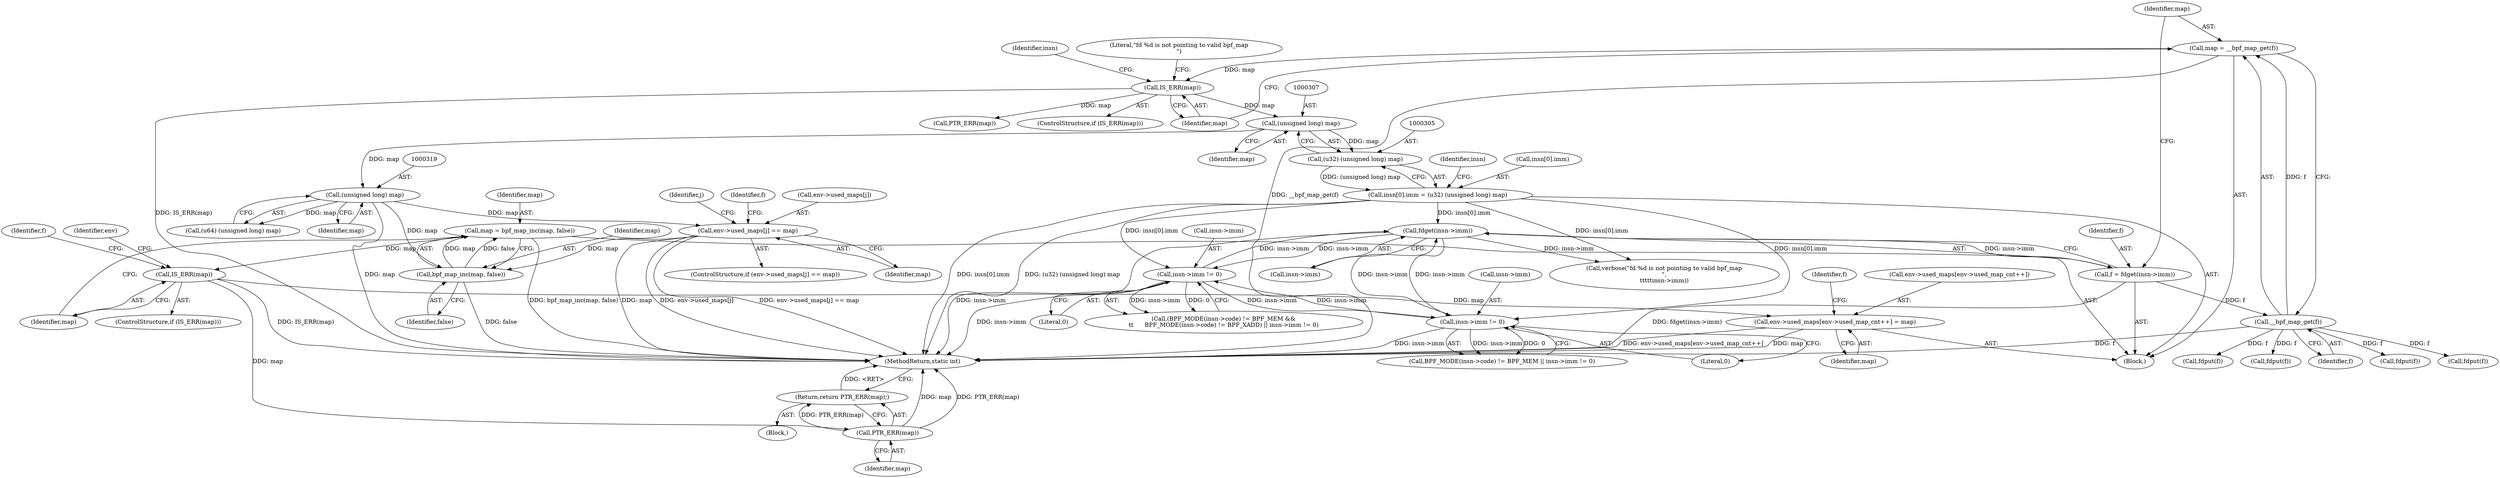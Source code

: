 digraph "0_linux_92117d8443bc5afacc8d5ba82e541946310f106e_4@pointer" {
"1000357" [label="(Call,map = bpf_map_inc(map, false))"];
"1000359" [label="(Call,bpf_map_inc(map, false))"];
"1000334" [label="(Call,env->used_maps[j] == map)"];
"1000318" [label="(Call,(unsigned long) map)"];
"1000306" [label="(Call,(unsigned long) map)"];
"1000287" [label="(Call,IS_ERR(map))"];
"1000282" [label="(Call,map = __bpf_map_get(f))"];
"1000284" [label="(Call,__bpf_map_get(f))"];
"1000276" [label="(Call,f = fdget(insn->imm))"];
"1000278" [label="(Call,fdget(insn->imm))"];
"1000187" [label="(Call,insn->imm != 0)"];
"1000298" [label="(Call,insn[0].imm = (u32) (unsigned long) map)"];
"1000304" [label="(Call,(u32) (unsigned long) map)"];
"1000154" [label="(Call,insn->imm != 0)"];
"1000363" [label="(Call,IS_ERR(map))"];
"1000369" [label="(Call,PTR_ERR(map))"];
"1000368" [label="(Return,return PTR_ERR(map);)"];
"1000371" [label="(Call,env->used_maps[env->used_map_cnt++] = map)"];
"1000306" [label="(Call,(unsigned long) map)"];
"1000283" [label="(Identifier,map)"];
"1000301" [label="(Identifier,insn)"];
"1000318" [label="(Call,(unsigned long) map)"];
"1000381" [label="(Call,fdput(f))"];
"1000342" [label="(Call,fdput(f))"];
"1000340" [label="(Identifier,map)"];
"1000278" [label="(Call,fdget(insn->imm))"];
"1000277" [label="(Identifier,f)"];
"1000187" [label="(Call,insn->imm != 0)"];
"1000343" [label="(Identifier,f)"];
"1000276" [label="(Call,f = fdget(insn->imm))"];
"1000360" [label="(Identifier,map)"];
"1000382" [label="(Identifier,f)"];
"1000282" [label="(Call,map = __bpf_map_get(f))"];
"1000288" [label="(Identifier,map)"];
"1000147" [label="(Call,BPF_MODE(insn->code) != BPF_MEM || insn->imm != 0)"];
"1000158" [label="(Literal,0)"];
"1000296" [label="(Call,PTR_ERR(map))"];
"1000290" [label="(Call,verbose(\"fd %d is not pointing to valid bpf_map\n\",\n\t\t\t\t\tinsn->imm))"];
"1000363" [label="(Call,IS_ERR(map))"];
"1000352" [label="(Call,fdput(f))"];
"1000372" [label="(Call,env->used_maps[env->used_map_cnt++])"];
"1000335" [label="(Call,env->used_maps[j])"];
"1000358" [label="(Identifier,map)"];
"1000359" [label="(Call,bpf_map_inc(map, false))"];
"1000291" [label="(Literal,\"fd %d is not pointing to valid bpf_map\n\")"];
"1000299" [label="(Call,insn[0].imm)"];
"1000279" [label="(Call,insn->imm)"];
"1000298" [label="(Call,insn[0].imm = (u32) (unsigned long) map)"];
"1000365" [label="(Block,)"];
"1000380" [label="(Identifier,map)"];
"1000357" [label="(Call,map = bpf_map_inc(map, false))"];
"1000371" [label="(Call,env->used_maps[env->used_map_cnt++] = map)"];
"1000334" [label="(Call,env->used_maps[j] == map)"];
"1000308" [label="(Identifier,map)"];
"1000304" [label="(Call,(u32) (unsigned long) map)"];
"1000286" [label="(ControlStructure,if (IS_ERR(map)))"];
"1000284" [label="(Call,__bpf_map_get(f))"];
"1000390" [label="(MethodReturn,static int)"];
"1000188" [label="(Call,insn->imm)"];
"1000210" [label="(Block,)"];
"1000312" [label="(Identifier,insn)"];
"1000369" [label="(Call,PTR_ERR(map))"];
"1000370" [label="(Identifier,map)"];
"1000362" [label="(ControlStructure,if (IS_ERR(map)))"];
"1000285" [label="(Identifier,f)"];
"1000374" [label="(Identifier,env)"];
"1000154" [label="(Call,insn->imm != 0)"];
"1000155" [label="(Call,insn->imm)"];
"1000320" [label="(Identifier,map)"];
"1000361" [label="(Identifier,false)"];
"1000368" [label="(Return,return PTR_ERR(map);)"];
"1000316" [label="(Call,(u64) (unsigned long) map)"];
"1000366" [label="(Call,fdput(f))"];
"1000367" [label="(Identifier,f)"];
"1000191" [label="(Literal,0)"];
"1000287" [label="(Call,IS_ERR(map))"];
"1000173" [label="(Call,(BPF_MODE(insn->code) != BPF_MEM &&\n\t\t      BPF_MODE(insn->code) != BPF_XADD) || insn->imm != 0)"];
"1000332" [label="(Identifier,j)"];
"1000333" [label="(ControlStructure,if (env->used_maps[j] == map))"];
"1000364" [label="(Identifier,map)"];
"1000357" -> "1000210"  [label="AST: "];
"1000357" -> "1000359"  [label="CFG: "];
"1000358" -> "1000357"  [label="AST: "];
"1000359" -> "1000357"  [label="AST: "];
"1000364" -> "1000357"  [label="CFG: "];
"1000357" -> "1000390"  [label="DDG: bpf_map_inc(map, false)"];
"1000359" -> "1000357"  [label="DDG: map"];
"1000359" -> "1000357"  [label="DDG: false"];
"1000357" -> "1000363"  [label="DDG: map"];
"1000359" -> "1000361"  [label="CFG: "];
"1000360" -> "1000359"  [label="AST: "];
"1000361" -> "1000359"  [label="AST: "];
"1000359" -> "1000390"  [label="DDG: false"];
"1000334" -> "1000359"  [label="DDG: map"];
"1000318" -> "1000359"  [label="DDG: map"];
"1000334" -> "1000333"  [label="AST: "];
"1000334" -> "1000340"  [label="CFG: "];
"1000335" -> "1000334"  [label="AST: "];
"1000340" -> "1000334"  [label="AST: "];
"1000343" -> "1000334"  [label="CFG: "];
"1000332" -> "1000334"  [label="CFG: "];
"1000334" -> "1000390"  [label="DDG: env->used_maps[j] == map"];
"1000334" -> "1000390"  [label="DDG: map"];
"1000334" -> "1000390"  [label="DDG: env->used_maps[j]"];
"1000318" -> "1000334"  [label="DDG: map"];
"1000318" -> "1000316"  [label="AST: "];
"1000318" -> "1000320"  [label="CFG: "];
"1000319" -> "1000318"  [label="AST: "];
"1000320" -> "1000318"  [label="AST: "];
"1000316" -> "1000318"  [label="CFG: "];
"1000318" -> "1000390"  [label="DDG: map"];
"1000318" -> "1000316"  [label="DDG: map"];
"1000306" -> "1000318"  [label="DDG: map"];
"1000306" -> "1000304"  [label="AST: "];
"1000306" -> "1000308"  [label="CFG: "];
"1000307" -> "1000306"  [label="AST: "];
"1000308" -> "1000306"  [label="AST: "];
"1000304" -> "1000306"  [label="CFG: "];
"1000306" -> "1000304"  [label="DDG: map"];
"1000287" -> "1000306"  [label="DDG: map"];
"1000287" -> "1000286"  [label="AST: "];
"1000287" -> "1000288"  [label="CFG: "];
"1000288" -> "1000287"  [label="AST: "];
"1000291" -> "1000287"  [label="CFG: "];
"1000301" -> "1000287"  [label="CFG: "];
"1000287" -> "1000390"  [label="DDG: IS_ERR(map)"];
"1000282" -> "1000287"  [label="DDG: map"];
"1000287" -> "1000296"  [label="DDG: map"];
"1000282" -> "1000210"  [label="AST: "];
"1000282" -> "1000284"  [label="CFG: "];
"1000283" -> "1000282"  [label="AST: "];
"1000284" -> "1000282"  [label="AST: "];
"1000288" -> "1000282"  [label="CFG: "];
"1000282" -> "1000390"  [label="DDG: __bpf_map_get(f)"];
"1000284" -> "1000282"  [label="DDG: f"];
"1000284" -> "1000285"  [label="CFG: "];
"1000285" -> "1000284"  [label="AST: "];
"1000284" -> "1000390"  [label="DDG: f"];
"1000276" -> "1000284"  [label="DDG: f"];
"1000284" -> "1000342"  [label="DDG: f"];
"1000284" -> "1000352"  [label="DDG: f"];
"1000284" -> "1000366"  [label="DDG: f"];
"1000284" -> "1000381"  [label="DDG: f"];
"1000276" -> "1000210"  [label="AST: "];
"1000276" -> "1000278"  [label="CFG: "];
"1000277" -> "1000276"  [label="AST: "];
"1000278" -> "1000276"  [label="AST: "];
"1000283" -> "1000276"  [label="CFG: "];
"1000276" -> "1000390"  [label="DDG: fdget(insn->imm)"];
"1000278" -> "1000276"  [label="DDG: insn->imm"];
"1000278" -> "1000279"  [label="CFG: "];
"1000279" -> "1000278"  [label="AST: "];
"1000278" -> "1000390"  [label="DDG: insn->imm"];
"1000278" -> "1000154"  [label="DDG: insn->imm"];
"1000278" -> "1000187"  [label="DDG: insn->imm"];
"1000187" -> "1000278"  [label="DDG: insn->imm"];
"1000298" -> "1000278"  [label="DDG: insn[0].imm"];
"1000154" -> "1000278"  [label="DDG: insn->imm"];
"1000278" -> "1000290"  [label="DDG: insn->imm"];
"1000187" -> "1000173"  [label="AST: "];
"1000187" -> "1000191"  [label="CFG: "];
"1000188" -> "1000187"  [label="AST: "];
"1000191" -> "1000187"  [label="AST: "];
"1000173" -> "1000187"  [label="CFG: "];
"1000187" -> "1000390"  [label="DDG: insn->imm"];
"1000187" -> "1000154"  [label="DDG: insn->imm"];
"1000187" -> "1000173"  [label="DDG: insn->imm"];
"1000187" -> "1000173"  [label="DDG: 0"];
"1000298" -> "1000187"  [label="DDG: insn[0].imm"];
"1000154" -> "1000187"  [label="DDG: insn->imm"];
"1000298" -> "1000210"  [label="AST: "];
"1000298" -> "1000304"  [label="CFG: "];
"1000299" -> "1000298"  [label="AST: "];
"1000304" -> "1000298"  [label="AST: "];
"1000312" -> "1000298"  [label="CFG: "];
"1000298" -> "1000390"  [label="DDG: (u32) (unsigned long) map"];
"1000298" -> "1000390"  [label="DDG: insn[0].imm"];
"1000298" -> "1000154"  [label="DDG: insn[0].imm"];
"1000298" -> "1000290"  [label="DDG: insn[0].imm"];
"1000304" -> "1000298"  [label="DDG: (unsigned long) map"];
"1000305" -> "1000304"  [label="AST: "];
"1000154" -> "1000147"  [label="AST: "];
"1000154" -> "1000158"  [label="CFG: "];
"1000155" -> "1000154"  [label="AST: "];
"1000158" -> "1000154"  [label="AST: "];
"1000147" -> "1000154"  [label="CFG: "];
"1000154" -> "1000390"  [label="DDG: insn->imm"];
"1000154" -> "1000147"  [label="DDG: insn->imm"];
"1000154" -> "1000147"  [label="DDG: 0"];
"1000363" -> "1000362"  [label="AST: "];
"1000363" -> "1000364"  [label="CFG: "];
"1000364" -> "1000363"  [label="AST: "];
"1000367" -> "1000363"  [label="CFG: "];
"1000374" -> "1000363"  [label="CFG: "];
"1000363" -> "1000390"  [label="DDG: IS_ERR(map)"];
"1000363" -> "1000369"  [label="DDG: map"];
"1000363" -> "1000371"  [label="DDG: map"];
"1000369" -> "1000368"  [label="AST: "];
"1000369" -> "1000370"  [label="CFG: "];
"1000370" -> "1000369"  [label="AST: "];
"1000368" -> "1000369"  [label="CFG: "];
"1000369" -> "1000390"  [label="DDG: PTR_ERR(map)"];
"1000369" -> "1000390"  [label="DDG: map"];
"1000369" -> "1000368"  [label="DDG: PTR_ERR(map)"];
"1000368" -> "1000365"  [label="AST: "];
"1000390" -> "1000368"  [label="CFG: "];
"1000368" -> "1000390"  [label="DDG: <RET>"];
"1000371" -> "1000210"  [label="AST: "];
"1000371" -> "1000380"  [label="CFG: "];
"1000372" -> "1000371"  [label="AST: "];
"1000380" -> "1000371"  [label="AST: "];
"1000382" -> "1000371"  [label="CFG: "];
"1000371" -> "1000390"  [label="DDG: map"];
"1000371" -> "1000390"  [label="DDG: env->used_maps[env->used_map_cnt++]"];
}

